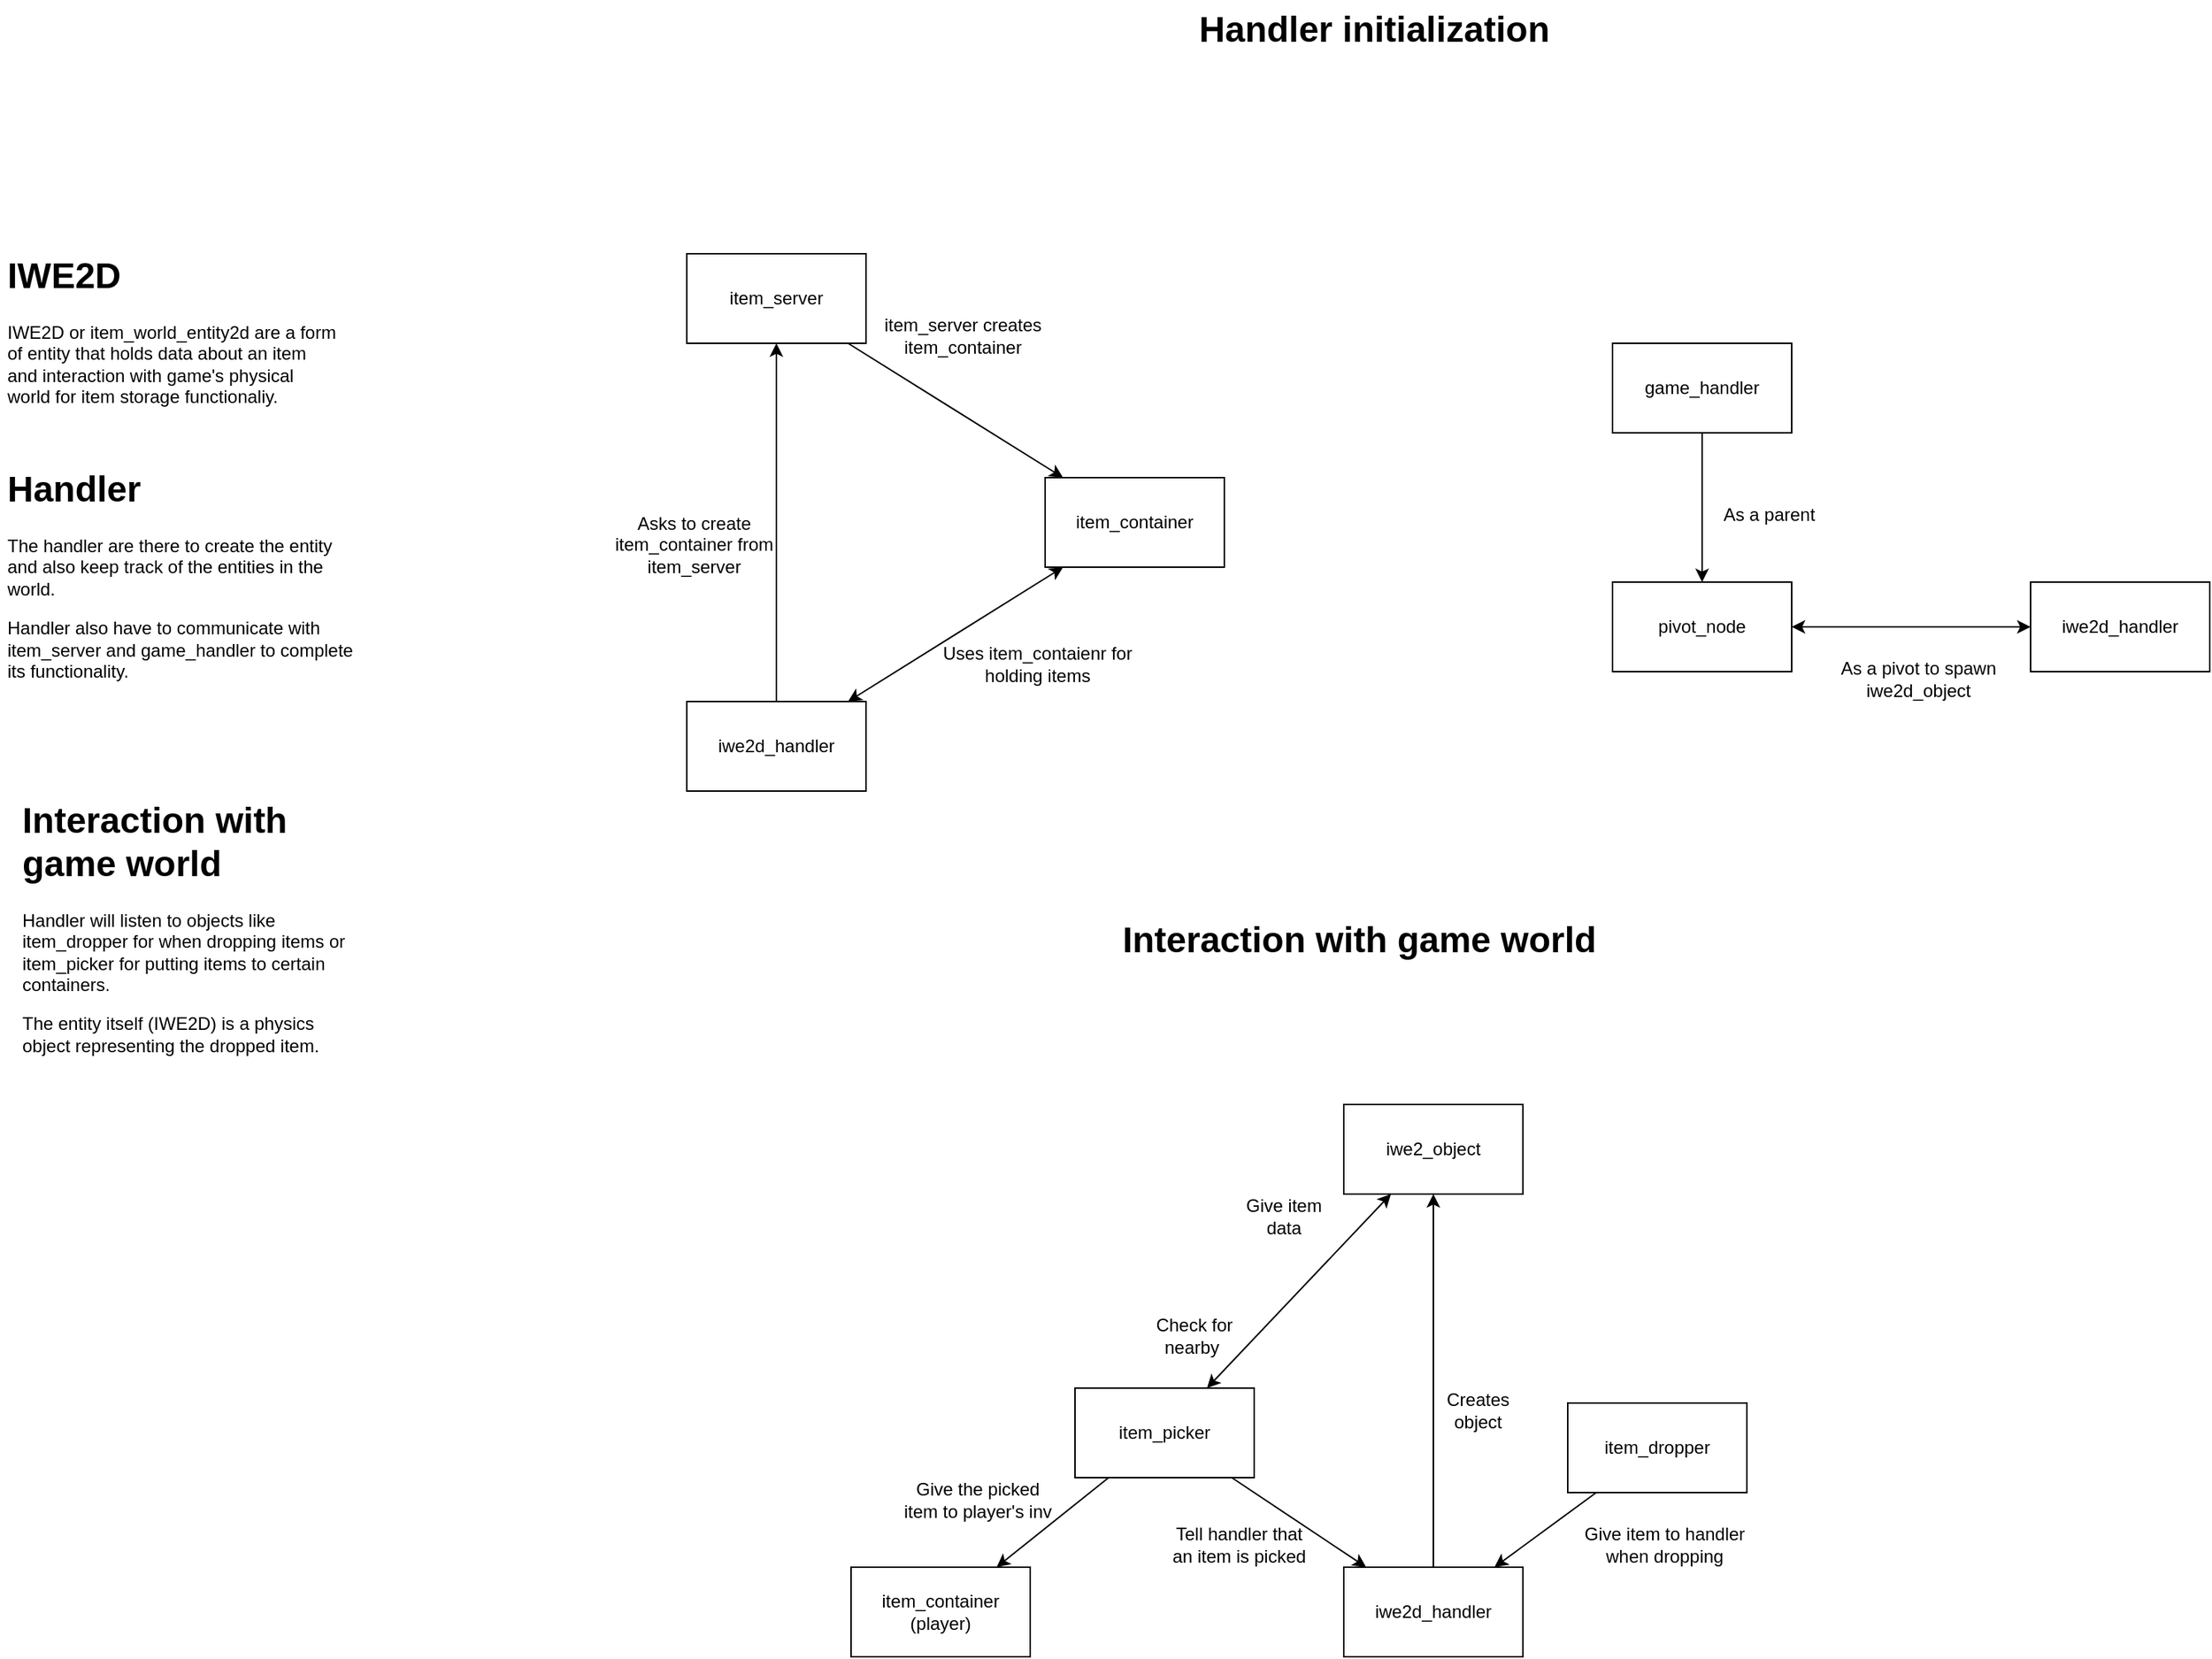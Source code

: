 <mxfile>
    <diagram id="2rs_qc1xb9bRdjbkRdPc" name="Page-1">
        <mxGraphModel dx="2248" dy="2048" grid="1" gridSize="10" guides="1" tooltips="1" connect="1" arrows="1" fold="1" page="1" pageScale="1" pageWidth="850" pageHeight="1100" math="0" shadow="0">
            <root>
                <mxCell id="0"/>
                <mxCell id="1" parent="0"/>
                <mxCell id="4" value="iwe2d_handler" style="rounded=0;whiteSpace=wrap;html=1;" parent="1" vertex="1">
                    <mxGeometry x="1020" y="1160" width="120" height="60" as="geometry"/>
                </mxCell>
                <mxCell id="5" value="game_handler" style="rounded=0;whiteSpace=wrap;html=1;" parent="1" vertex="1">
                    <mxGeometry x="1200" y="340" width="120" height="60" as="geometry"/>
                </mxCell>
                <mxCell id="6" value="pivot_node" style="rounded=0;whiteSpace=wrap;html=1;" parent="1" vertex="1">
                    <mxGeometry x="1200" y="500" width="120" height="60" as="geometry"/>
                </mxCell>
                <mxCell id="7" value="item_dropper" style="rounded=0;whiteSpace=wrap;html=1;" parent="1" vertex="1">
                    <mxGeometry x="1170" y="1050" width="120" height="60" as="geometry"/>
                </mxCell>
                <mxCell id="9" value="item_picker" style="rounded=0;whiteSpace=wrap;html=1;" parent="1" vertex="1">
                    <mxGeometry x="840" y="1040" width="120" height="60" as="geometry"/>
                </mxCell>
                <mxCell id="11" value="item_server" style="rounded=0;whiteSpace=wrap;html=1;" parent="1" vertex="1">
                    <mxGeometry x="580" y="280" width="120" height="60" as="geometry"/>
                </mxCell>
                <mxCell id="12" value="item_container" style="rounded=0;whiteSpace=wrap;html=1;" parent="1" vertex="1">
                    <mxGeometry x="820" y="430" width="120" height="60" as="geometry"/>
                </mxCell>
                <mxCell id="13" value="iwe2d_handler" style="rounded=0;whiteSpace=wrap;html=1;" parent="1" vertex="1">
                    <mxGeometry x="580" y="580" width="120" height="60" as="geometry"/>
                </mxCell>
                <mxCell id="14" value="iwe2_object" style="rounded=0;whiteSpace=wrap;html=1;" parent="1" vertex="1">
                    <mxGeometry x="1020" y="850" width="120" height="60" as="geometry"/>
                </mxCell>
                <mxCell id="15" value="" style="endArrow=classic;html=1;" edge="1" parent="1" source="11" target="12">
                    <mxGeometry width="50" height="50" relative="1" as="geometry">
                        <mxPoint x="680" y="500" as="sourcePoint"/>
                        <mxPoint x="730" y="450" as="targetPoint"/>
                    </mxGeometry>
                </mxCell>
                <mxCell id="16" value="" style="endArrow=classic;startArrow=classic;html=1;" edge="1" parent="1" source="13" target="12">
                    <mxGeometry width="50" height="50" relative="1" as="geometry">
                        <mxPoint x="680" y="500" as="sourcePoint"/>
                        <mxPoint x="730" y="450" as="targetPoint"/>
                    </mxGeometry>
                </mxCell>
                <mxCell id="17" value="" style="endArrow=classic;html=1;" edge="1" parent="1" source="13" target="11">
                    <mxGeometry width="50" height="50" relative="1" as="geometry">
                        <mxPoint x="680" y="500" as="sourcePoint"/>
                        <mxPoint x="640" y="360" as="targetPoint"/>
                    </mxGeometry>
                </mxCell>
                <mxCell id="18" value="Asks to create item_container from item_server" style="text;html=1;strokeColor=none;fillColor=none;align=center;verticalAlign=middle;whiteSpace=wrap;rounded=0;" vertex="1" parent="1">
                    <mxGeometry x="530" y="460" width="110" height="30" as="geometry"/>
                </mxCell>
                <mxCell id="19" value="iwe2d_handler" style="rounded=0;whiteSpace=wrap;html=1;" vertex="1" parent="1">
                    <mxGeometry x="1480" y="500" width="120" height="60" as="geometry"/>
                </mxCell>
                <mxCell id="20" value="Uses item_contaienr for holding items" style="text;html=1;strokeColor=none;fillColor=none;align=center;verticalAlign=middle;whiteSpace=wrap;rounded=0;" vertex="1" parent="1">
                    <mxGeometry x="750" y="540" width="130" height="30" as="geometry"/>
                </mxCell>
                <mxCell id="21" value="item_server creates item_container" style="text;html=1;strokeColor=none;fillColor=none;align=center;verticalAlign=middle;whiteSpace=wrap;rounded=0;" vertex="1" parent="1">
                    <mxGeometry x="710" y="320" width="110" height="30" as="geometry"/>
                </mxCell>
                <mxCell id="23" value="" style="endArrow=classic;html=1;exitX=0.5;exitY=1;exitDx=0;exitDy=0;entryX=0.5;entryY=0;entryDx=0;entryDy=0;" edge="1" parent="1" source="5" target="6">
                    <mxGeometry width="50" height="50" relative="1" as="geometry">
                        <mxPoint x="1210" y="390" as="sourcePoint"/>
                        <mxPoint x="1260" y="340" as="targetPoint"/>
                    </mxGeometry>
                </mxCell>
                <mxCell id="25" value="As a parent" style="text;html=1;strokeColor=none;fillColor=none;align=center;verticalAlign=middle;whiteSpace=wrap;rounded=0;" vertex="1" parent="1">
                    <mxGeometry x="1270" y="440" width="70" height="30" as="geometry"/>
                </mxCell>
                <mxCell id="27" value="" style="endArrow=classic;startArrow=classic;html=1;exitX=1;exitY=0.5;exitDx=0;exitDy=0;entryX=0;entryY=0.5;entryDx=0;entryDy=0;" edge="1" parent="1" source="6" target="19">
                    <mxGeometry width="50" height="50" relative="1" as="geometry">
                        <mxPoint x="1200" y="460" as="sourcePoint"/>
                        <mxPoint x="1250" y="410" as="targetPoint"/>
                    </mxGeometry>
                </mxCell>
                <mxCell id="28" value="As a pivot to spawn iwe2d_object" style="text;html=1;strokeColor=none;fillColor=none;align=center;verticalAlign=middle;whiteSpace=wrap;rounded=0;" vertex="1" parent="1">
                    <mxGeometry x="1350" y="550" width="110" height="30" as="geometry"/>
                </mxCell>
                <mxCell id="32" value="" style="endArrow=classic;html=1;startArrow=none;startFill=0;" edge="1" parent="1" source="4" target="14">
                    <mxGeometry width="50" height="50" relative="1" as="geometry">
                        <mxPoint x="1060" y="980" as="sourcePoint"/>
                        <mxPoint x="1110" y="930" as="targetPoint"/>
                    </mxGeometry>
                </mxCell>
                <mxCell id="33" value="" style="endArrow=classic;html=1;" edge="1" parent="1" source="9" target="4">
                    <mxGeometry width="50" height="50" relative="1" as="geometry">
                        <mxPoint x="1060" y="980" as="sourcePoint"/>
                        <mxPoint x="1110" y="930" as="targetPoint"/>
                    </mxGeometry>
                </mxCell>
                <mxCell id="34" value="" style="endArrow=classic;html=1;" edge="1" parent="1" source="7" target="4">
                    <mxGeometry width="50" height="50" relative="1" as="geometry">
                        <mxPoint x="1060" y="980" as="sourcePoint"/>
                        <mxPoint x="1110" y="930" as="targetPoint"/>
                    </mxGeometry>
                </mxCell>
                <mxCell id="35" value="" style="endArrow=classic;html=1;startArrow=classic;startFill=1;" edge="1" parent="1" source="14" target="9">
                    <mxGeometry width="50" height="50" relative="1" as="geometry">
                        <mxPoint x="1060" y="980" as="sourcePoint"/>
                        <mxPoint x="1110" y="930" as="targetPoint"/>
                    </mxGeometry>
                </mxCell>
                <mxCell id="36" value="Give item to handler when dropping" style="text;html=1;strokeColor=none;fillColor=none;align=center;verticalAlign=middle;whiteSpace=wrap;rounded=0;" vertex="1" parent="1">
                    <mxGeometry x="1170" y="1130" width="130" height="30" as="geometry"/>
                </mxCell>
                <mxCell id="37" value="Creates object" style="text;html=1;strokeColor=none;fillColor=none;align=center;verticalAlign=middle;whiteSpace=wrap;rounded=0;" vertex="1" parent="1">
                    <mxGeometry x="1080" y="1040" width="60" height="30" as="geometry"/>
                </mxCell>
                <mxCell id="39" value="Check for nearby&amp;nbsp;" style="text;html=1;strokeColor=none;fillColor=none;align=center;verticalAlign=middle;whiteSpace=wrap;rounded=0;" vertex="1" parent="1">
                    <mxGeometry x="890" y="990" width="60" height="30" as="geometry"/>
                </mxCell>
                <mxCell id="40" value="Give item data" style="text;html=1;strokeColor=none;fillColor=none;align=center;verticalAlign=middle;whiteSpace=wrap;rounded=0;" vertex="1" parent="1">
                    <mxGeometry x="950" y="910" width="60" height="30" as="geometry"/>
                </mxCell>
                <mxCell id="41" value="item_container&lt;br&gt;(player)" style="rounded=0;whiteSpace=wrap;html=1;" vertex="1" parent="1">
                    <mxGeometry x="690" y="1160" width="120" height="60" as="geometry"/>
                </mxCell>
                <mxCell id="43" value="Tell handler that an item is picked" style="text;html=1;strokeColor=none;fillColor=none;align=center;verticalAlign=middle;whiteSpace=wrap;rounded=0;" vertex="1" parent="1">
                    <mxGeometry x="900" y="1130" width="100" height="30" as="geometry"/>
                </mxCell>
                <mxCell id="44" value="" style="endArrow=classic;html=1;" edge="1" parent="1" source="9" target="41">
                    <mxGeometry width="50" height="50" relative="1" as="geometry">
                        <mxPoint x="1060" y="980" as="sourcePoint"/>
                        <mxPoint x="1110" y="930" as="targetPoint"/>
                    </mxGeometry>
                </mxCell>
                <mxCell id="46" value="Give the picked item to player's inv" style="text;html=1;strokeColor=none;fillColor=none;align=center;verticalAlign=middle;whiteSpace=wrap;rounded=0;" vertex="1" parent="1">
                    <mxGeometry x="720" y="1100" width="110" height="30" as="geometry"/>
                </mxCell>
                <mxCell id="48" value="Interaction with game world" style="text;strokeColor=none;fillColor=none;html=1;fontSize=24;fontStyle=1;verticalAlign=middle;align=center;" vertex="1" parent="1">
                    <mxGeometry x="980" y="720" width="100" height="40" as="geometry"/>
                </mxCell>
                <mxCell id="49" value="Handler initialization" style="text;strokeColor=none;fillColor=none;html=1;fontSize=24;fontStyle=1;verticalAlign=middle;align=center;" vertex="1" parent="1">
                    <mxGeometry x="990" y="110" width="100" height="40" as="geometry"/>
                </mxCell>
                <mxCell id="51" value="&lt;h1&gt;IWE2D&lt;/h1&gt;&lt;p&gt;IWE2D or item_world_entity2d are a form of entity that holds data about an item and interaction with game's physical world for item storage functionaliy.&lt;/p&gt;" style="text;html=1;strokeColor=none;fillColor=none;spacing=5;spacingTop=-20;whiteSpace=wrap;overflow=hidden;rounded=0;" vertex="1" parent="1">
                    <mxGeometry x="120" y="275" width="230" height="115" as="geometry"/>
                </mxCell>
                <mxCell id="52" value="&lt;h1&gt;Handler&lt;/h1&gt;&lt;p&gt;The handler are there to create the entity and also keep track of the entities in the world.&lt;/p&gt;&lt;p&gt;Handler also have to communicate with item_server and game_handler to complete its functionality.&lt;/p&gt;" style="text;html=1;strokeColor=none;fillColor=none;spacing=5;spacingTop=-20;whiteSpace=wrap;overflow=hidden;rounded=0;" vertex="1" parent="1">
                    <mxGeometry x="120" y="417.5" width="240" height="162.5" as="geometry"/>
                </mxCell>
                <mxCell id="53" value="&lt;h1&gt;Interaction with game world&lt;/h1&gt;&lt;p&gt;Handler will listen to objects like item_dropper for when dropping items or item_picker for putting items to certain containers.&lt;br&gt;&lt;/p&gt;&lt;p&gt;The entity itself (IWE2D) is a physics object representing the dropped item.&lt;/p&gt;" style="text;html=1;strokeColor=none;fillColor=none;spacing=5;spacingTop=-20;whiteSpace=wrap;overflow=hidden;rounded=0;" vertex="1" parent="1">
                    <mxGeometry x="130" y="640" width="230" height="180" as="geometry"/>
                </mxCell>
            </root>
        </mxGraphModel>
    </diagram>
</mxfile>